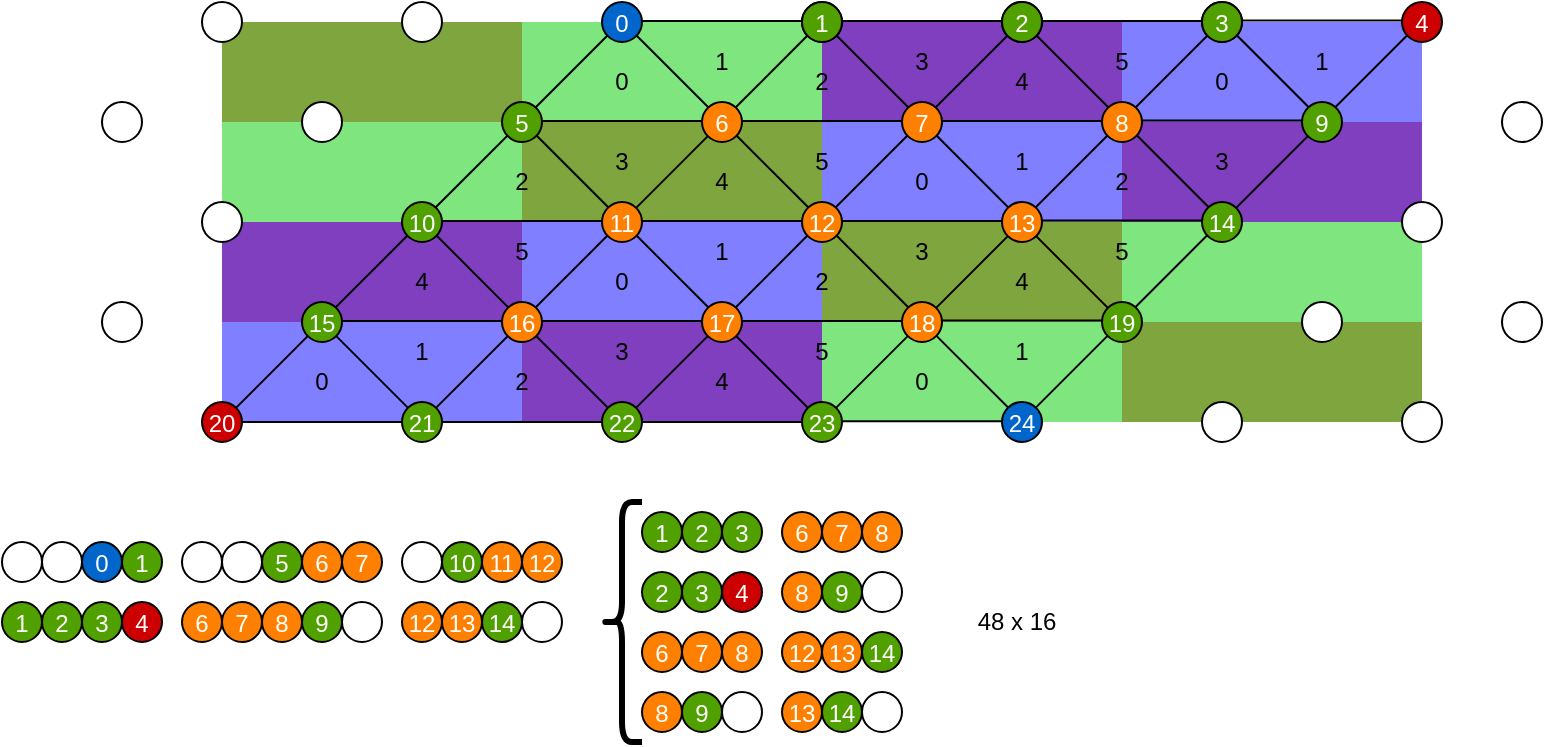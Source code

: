 <mxfile version="13.5.1" type="device"><diagram id="CzkNU1uAGpIKaqPz-2LC" name="Page-1"><mxGraphModel dx="950" dy="470" grid="1" gridSize="10" guides="1" tooltips="1" connect="1" arrows="1" fold="1" page="1" pageScale="1" pageWidth="850" pageHeight="1100" math="0" shadow="0"><root><mxCell id="0"/><mxCell id="1" parent="0"/><mxCell id="_kt10VHlWNoK3LeoXW8r-18" value="" style="rounded=0;whiteSpace=wrap;html=1;dashed=1;strokeColor=none;opacity=50;fillColor=#FF0000;" vertex="1" parent="1"><mxGeometry x="600" y="160" width="150" height="50" as="geometry"/></mxCell><mxCell id="_kt10VHlWNoK3LeoXW8r-23" value="" style="rounded=0;whiteSpace=wrap;html=1;dashed=1;strokeColor=none;opacity=50;fillColor=#FF0000;" vertex="1" parent="1"><mxGeometry x="450" y="110" width="150" height="50" as="geometry"/></mxCell><mxCell id="_kt10VHlWNoK3LeoXW8r-20" value="" style="rounded=0;whiteSpace=wrap;html=1;dashed=1;strokeColor=none;opacity=50;fillColor=#FF0000;" vertex="1" parent="1"><mxGeometry x="150" y="10" width="150" height="50" as="geometry"/></mxCell><mxCell id="_kt10VHlWNoK3LeoXW8r-21" value="" style="rounded=0;whiteSpace=wrap;html=1;dashed=1;strokeColor=none;opacity=50;fillColor=#FF0000;" vertex="1" parent="1"><mxGeometry x="300" y="60" width="150" height="50" as="geometry"/></mxCell><mxCell id="_kt10VHlWNoK3LeoXW8r-25" value="" style="rounded=0;whiteSpace=wrap;html=1;dashed=1;strokeColor=none;opacity=50;fillColor=#FF0000;" vertex="1" parent="1"><mxGeometry x="600" y="60" width="150" height="50" as="geometry"/></mxCell><mxCell id="_kt10VHlWNoK3LeoXW8r-19" value="" style="rounded=0;whiteSpace=wrap;html=1;dashed=1;strokeColor=none;opacity=50;fillColor=#FF0000;" vertex="1" parent="1"><mxGeometry x="450" y="10" width="150" height="50" as="geometry"/></mxCell><mxCell id="_kt10VHlWNoK3LeoXW8r-10" value="" style="rounded=0;whiteSpace=wrap;html=1;dashed=1;strokeColor=none;opacity=50;fillColor=#FF0000;" vertex="1" parent="1"><mxGeometry x="300" y="160" width="150" height="50" as="geometry"/></mxCell><mxCell id="_kt10VHlWNoK3LeoXW8r-27" value="" style="rounded=0;whiteSpace=wrap;html=1;dashed=1;strokeColor=none;opacity=50;fillColor=#FF0000;" vertex="1" parent="1"><mxGeometry x="150" y="110" width="150" height="50" as="geometry"/></mxCell><mxCell id="_kt10VHlWNoK3LeoXW8r-13" value="" style="rounded=0;whiteSpace=wrap;html=1;dashed=1;strokeColor=none;opacity=50;fillColor=#0000FF;" vertex="1" parent="1"><mxGeometry x="150" y="110" width="300" height="100" as="geometry"/></mxCell><mxCell id="_kt10VHlWNoK3LeoXW8r-9" value="" style="rounded=0;whiteSpace=wrap;html=1;dashed=1;strokeColor=none;opacity=50;fillColor=#0000FF;" vertex="1" parent="1"><mxGeometry x="450" y="10" width="300" height="100" as="geometry"/></mxCell><mxCell id="_kt10VHlWNoK3LeoXW8r-15" value="" style="rounded=0;whiteSpace=wrap;html=1;dashed=1;strokeColor=none;fillColor=#00CC00;opacity=50;" vertex="1" parent="1"><mxGeometry x="450" y="110" width="300" height="100" as="geometry"/></mxCell><mxCell id="_kt10VHlWNoK3LeoXW8r-8" value="" style="rounded=0;whiteSpace=wrap;html=1;dashed=1;strokeColor=none;fillColor=#00CC00;opacity=50;" vertex="1" parent="1"><mxGeometry x="150" y="10" width="300" height="100" as="geometry"/></mxCell><mxCell id="ZtSdgKxlub23P8rNZC8r-313" value="" style="endArrow=none;html=1;" parent="1" edge="1"><mxGeometry width="50" height="50" relative="1" as="geometry"><mxPoint x="200" y="159.52" as="sourcePoint"/><mxPoint x="250" y="109.52" as="targetPoint"/></mxGeometry></mxCell><mxCell id="ZtSdgKxlub23P8rNZC8r-314" value="" style="endArrow=none;html=1;" parent="1" edge="1"><mxGeometry width="50" height="50" relative="1" as="geometry"><mxPoint x="300" y="159.52" as="sourcePoint"/><mxPoint x="250" y="109.52" as="targetPoint"/></mxGeometry></mxCell><mxCell id="ZtSdgKxlub23P8rNZC8r-315" value="" style="endArrow=none;html=1;" parent="1" edge="1"><mxGeometry width="50" height="50" relative="1" as="geometry"><mxPoint x="300" y="159.52" as="sourcePoint"/><mxPoint x="350" y="109.52" as="targetPoint"/></mxGeometry></mxCell><mxCell id="ZtSdgKxlub23P8rNZC8r-316" value="" style="endArrow=none;html=1;" parent="1" edge="1"><mxGeometry width="50" height="50" relative="1" as="geometry"><mxPoint x="250" y="109.52" as="sourcePoint"/><mxPoint x="350" y="109.52" as="targetPoint"/></mxGeometry></mxCell><mxCell id="ZtSdgKxlub23P8rNZC8r-317" value="" style="endArrow=none;html=1;" parent="1" edge="1"><mxGeometry width="50" height="50" relative="1" as="geometry"><mxPoint x="200" y="159.52" as="sourcePoint"/><mxPoint x="300" y="159.52" as="targetPoint"/></mxGeometry></mxCell><mxCell id="ZtSdgKxlub23P8rNZC8r-349" value="" style="endArrow=none;html=1;" parent="1" edge="1"><mxGeometry width="50" height="50" relative="1" as="geometry"><mxPoint x="400" y="159.52" as="sourcePoint"/><mxPoint x="350" y="109.52" as="targetPoint"/></mxGeometry></mxCell><mxCell id="ZtSdgKxlub23P8rNZC8r-350" value="" style="endArrow=none;html=1;" parent="1" edge="1"><mxGeometry width="50" height="50" relative="1" as="geometry"><mxPoint x="400" y="159.52" as="sourcePoint"/><mxPoint x="450" y="109.52" as="targetPoint"/></mxGeometry></mxCell><mxCell id="ZtSdgKxlub23P8rNZC8r-351" value="" style="endArrow=none;html=1;" parent="1" edge="1"><mxGeometry width="50" height="50" relative="1" as="geometry"><mxPoint x="350" y="109.52" as="sourcePoint"/><mxPoint x="450" y="109.52" as="targetPoint"/></mxGeometry></mxCell><mxCell id="ZtSdgKxlub23P8rNZC8r-352" value="" style="endArrow=none;html=1;" parent="1" edge="1"><mxGeometry width="50" height="50" relative="1" as="geometry"><mxPoint x="300" y="159.52" as="sourcePoint"/><mxPoint x="400" y="159.52" as="targetPoint"/></mxGeometry></mxCell><mxCell id="ZtSdgKxlub23P8rNZC8r-353" value="" style="endArrow=none;html=1;" parent="1" edge="1"><mxGeometry width="50" height="50" relative="1" as="geometry"><mxPoint x="500" y="159.52" as="sourcePoint"/><mxPoint x="450" y="109.52" as="targetPoint"/></mxGeometry></mxCell><mxCell id="ZtSdgKxlub23P8rNZC8r-354" value="" style="endArrow=none;html=1;" parent="1" edge="1" source="_kt10VHlWNoK3LeoXW8r-23"><mxGeometry width="50" height="50" relative="1" as="geometry"><mxPoint x="500" y="159.52" as="sourcePoint"/><mxPoint x="550" y="109.52" as="targetPoint"/></mxGeometry></mxCell><mxCell id="ZtSdgKxlub23P8rNZC8r-355" value="" style="endArrow=none;html=1;" parent="1" edge="1"><mxGeometry width="50" height="50" relative="1" as="geometry"><mxPoint x="450" y="109.52" as="sourcePoint"/><mxPoint x="550" y="109.52" as="targetPoint"/></mxGeometry></mxCell><mxCell id="ZtSdgKxlub23P8rNZC8r-356" value="" style="endArrow=none;html=1;" parent="1" edge="1"><mxGeometry width="50" height="50" relative="1" as="geometry"><mxPoint x="400" y="159.52" as="sourcePoint"/><mxPoint x="500" y="159.52" as="targetPoint"/></mxGeometry></mxCell><mxCell id="ZtSdgKxlub23P8rNZC8r-357" value="" style="endArrow=none;html=1;" parent="1" edge="1"><mxGeometry width="50" height="50" relative="1" as="geometry"><mxPoint x="250" y="109.52" as="sourcePoint"/><mxPoint x="300" y="59.52" as="targetPoint"/></mxGeometry></mxCell><mxCell id="ZtSdgKxlub23P8rNZC8r-358" value="" style="endArrow=none;html=1;" parent="1" edge="1"><mxGeometry width="50" height="50" relative="1" as="geometry"><mxPoint x="350" y="109.52" as="sourcePoint"/><mxPoint x="300" y="59.52" as="targetPoint"/></mxGeometry></mxCell><mxCell id="ZtSdgKxlub23P8rNZC8r-359" value="" style="endArrow=none;html=1;" parent="1" edge="1" source="_kt10VHlWNoK3LeoXW8r-21"><mxGeometry width="50" height="50" relative="1" as="geometry"><mxPoint x="350" y="109.52" as="sourcePoint"/><mxPoint x="400" y="59.52" as="targetPoint"/></mxGeometry></mxCell><mxCell id="ZtSdgKxlub23P8rNZC8r-360" value="" style="endArrow=none;html=1;" parent="1" edge="1"><mxGeometry width="50" height="50" relative="1" as="geometry"><mxPoint x="300" y="59.52" as="sourcePoint"/><mxPoint x="400" y="59.52" as="targetPoint"/></mxGeometry></mxCell><mxCell id="ZtSdgKxlub23P8rNZC8r-362" value="" style="endArrow=none;html=1;" parent="1" edge="1"><mxGeometry width="50" height="50" relative="1" as="geometry"><mxPoint x="450" y="109.52" as="sourcePoint"/><mxPoint x="400" y="59.52" as="targetPoint"/></mxGeometry></mxCell><mxCell id="ZtSdgKxlub23P8rNZC8r-363" value="" style="endArrow=none;html=1;" parent="1" edge="1"><mxGeometry width="50" height="50" relative="1" as="geometry"><mxPoint x="450" y="109.52" as="sourcePoint"/><mxPoint x="500" y="59.52" as="targetPoint"/></mxGeometry></mxCell><mxCell id="ZtSdgKxlub23P8rNZC8r-364" value="" style="endArrow=none;html=1;" parent="1" edge="1"><mxGeometry width="50" height="50" relative="1" as="geometry"><mxPoint x="400" y="59.52" as="sourcePoint"/><mxPoint x="500" y="59.52" as="targetPoint"/></mxGeometry></mxCell><mxCell id="ZtSdgKxlub23P8rNZC8r-366" value="" style="endArrow=none;html=1;" parent="1" edge="1"><mxGeometry width="50" height="50" relative="1" as="geometry"><mxPoint x="550" y="109.52" as="sourcePoint"/><mxPoint x="500" y="59.52" as="targetPoint"/></mxGeometry></mxCell><mxCell id="ZtSdgKxlub23P8rNZC8r-367" value="" style="endArrow=none;html=1;" parent="1" edge="1"><mxGeometry width="50" height="50" relative="1" as="geometry"><mxPoint x="550" y="109.52" as="sourcePoint"/><mxPoint x="600" y="59.52" as="targetPoint"/></mxGeometry></mxCell><mxCell id="ZtSdgKxlub23P8rNZC8r-368" value="" style="endArrow=none;html=1;" parent="1" edge="1"><mxGeometry width="50" height="50" relative="1" as="geometry"><mxPoint x="500" y="59.52" as="sourcePoint"/><mxPoint x="600" y="59.52" as="targetPoint"/></mxGeometry></mxCell><mxCell id="ZtSdgKxlub23P8rNZC8r-370" value="" style="endArrow=none;html=1;" parent="1" edge="1"><mxGeometry width="50" height="50" relative="1" as="geometry"><mxPoint x="300" y="59.52" as="sourcePoint"/><mxPoint x="350" y="9.52" as="targetPoint"/></mxGeometry></mxCell><mxCell id="ZtSdgKxlub23P8rNZC8r-371" value="" style="endArrow=none;html=1;" parent="1" edge="1"><mxGeometry width="50" height="50" relative="1" as="geometry"><mxPoint x="400" y="59.52" as="sourcePoint"/><mxPoint x="350" y="9.52" as="targetPoint"/></mxGeometry></mxCell><mxCell id="ZtSdgKxlub23P8rNZC8r-372" value="" style="endArrow=none;html=1;" parent="1" edge="1"><mxGeometry width="50" height="50" relative="1" as="geometry"><mxPoint x="400" y="59.52" as="sourcePoint"/><mxPoint x="450" y="9.52" as="targetPoint"/></mxGeometry></mxCell><mxCell id="ZtSdgKxlub23P8rNZC8r-373" value="" style="endArrow=none;html=1;" parent="1" edge="1"><mxGeometry width="50" height="50" relative="1" as="geometry"><mxPoint x="350" y="9.52" as="sourcePoint"/><mxPoint x="450" y="9.52" as="targetPoint"/></mxGeometry></mxCell><mxCell id="ZtSdgKxlub23P8rNZC8r-374" value="" style="endArrow=none;html=1;" parent="1" edge="1"><mxGeometry width="50" height="50" relative="1" as="geometry"><mxPoint x="500" y="59.52" as="sourcePoint"/><mxPoint x="450" y="9.52" as="targetPoint"/></mxGeometry></mxCell><mxCell id="ZtSdgKxlub23P8rNZC8r-375" value="" style="endArrow=none;html=1;" parent="1" edge="1"><mxGeometry width="50" height="50" relative="1" as="geometry"><mxPoint x="500" y="59.52" as="sourcePoint"/><mxPoint x="550" y="9.52" as="targetPoint"/></mxGeometry></mxCell><mxCell id="ZtSdgKxlub23P8rNZC8r-376" value="" style="endArrow=none;html=1;" parent="1" edge="1"><mxGeometry width="50" height="50" relative="1" as="geometry"><mxPoint x="450" y="9.52" as="sourcePoint"/><mxPoint x="550" y="9.52" as="targetPoint"/></mxGeometry></mxCell><mxCell id="ZtSdgKxlub23P8rNZC8r-377" value="" style="endArrow=none;html=1;" parent="1" edge="1"><mxGeometry width="50" height="50" relative="1" as="geometry"><mxPoint x="600" y="59.52" as="sourcePoint"/><mxPoint x="550" y="9.52" as="targetPoint"/></mxGeometry></mxCell><mxCell id="ZtSdgKxlub23P8rNZC8r-378" value="" style="endArrow=none;html=1;" parent="1" edge="1"><mxGeometry width="50" height="50" relative="1" as="geometry"><mxPoint x="600" y="59.52" as="sourcePoint"/><mxPoint x="650" y="9.52" as="targetPoint"/></mxGeometry></mxCell><mxCell id="ZtSdgKxlub23P8rNZC8r-379" value="" style="endArrow=none;html=1;" parent="1" edge="1"><mxGeometry width="50" height="50" relative="1" as="geometry"><mxPoint x="550" y="9.52" as="sourcePoint"/><mxPoint x="650" y="9.52" as="targetPoint"/></mxGeometry></mxCell><mxCell id="ZtSdgKxlub23P8rNZC8r-381" value="1" style="text;html=1;strokeColor=none;fillColor=none;align=center;verticalAlign=middle;whiteSpace=wrap;rounded=0;" parent="1" vertex="1"><mxGeometry x="390" y="20" width="20" height="20" as="geometry"/></mxCell><mxCell id="ZtSdgKxlub23P8rNZC8r-384" value="4" style="text;html=1;strokeColor=none;fillColor=none;align=center;verticalAlign=middle;whiteSpace=wrap;rounded=0;" parent="1" vertex="1"><mxGeometry x="390" y="80.0" width="20" height="20" as="geometry"/></mxCell><mxCell id="ZtSdgKxlub23P8rNZC8r-387" value="3" style="text;html=1;strokeColor=none;fillColor=none;align=center;verticalAlign=middle;whiteSpace=wrap;rounded=0;" parent="1" vertex="1"><mxGeometry x="490" y="20" width="20" height="20" as="geometry"/></mxCell><mxCell id="ZtSdgKxlub23P8rNZC8r-390" value="0" style="text;html=1;strokeColor=none;fillColor=none;align=center;verticalAlign=middle;whiteSpace=wrap;rounded=0;" parent="1" vertex="1"><mxGeometry x="490" y="80.0" width="20" height="20" as="geometry"/></mxCell><mxCell id="ZtSdgKxlub23P8rNZC8r-392" value="0" style="text;html=1;strokeColor=none;fillColor=none;align=center;verticalAlign=middle;whiteSpace=wrap;rounded=0;" parent="1" vertex="1"><mxGeometry x="340" y="30.0" width="20" height="20" as="geometry"/></mxCell><mxCell id="ZtSdgKxlub23P8rNZC8r-395" value="2" style="text;html=1;strokeColor=none;fillColor=none;align=center;verticalAlign=middle;whiteSpace=wrap;rounded=0;" parent="1" vertex="1"><mxGeometry x="440" y="30" width="20" height="20" as="geometry"/></mxCell><mxCell id="ZtSdgKxlub23P8rNZC8r-398" value="4" style="text;html=1;strokeColor=none;fillColor=none;align=center;verticalAlign=middle;whiteSpace=wrap;rounded=0;" parent="1" vertex="1"><mxGeometry x="540" y="30" width="20" height="20" as="geometry"/></mxCell><mxCell id="ZtSdgKxlub23P8rNZC8r-404" value="5" style="text;html=1;strokeColor=none;fillColor=none;align=center;verticalAlign=middle;whiteSpace=wrap;rounded=0;" parent="1" vertex="1"><mxGeometry x="590" y="20.0" width="20" height="20" as="geometry"/></mxCell><mxCell id="ZtSdgKxlub23P8rNZC8r-407" value="1" style="text;html=1;strokeColor=none;fillColor=none;align=center;verticalAlign=middle;whiteSpace=wrap;rounded=0;" parent="1" vertex="1"><mxGeometry x="540" y="70.0" width="20" height="20" as="geometry"/></mxCell><mxCell id="ZtSdgKxlub23P8rNZC8r-410" value="3" style="text;html=1;strokeColor=none;fillColor=none;align=center;verticalAlign=middle;whiteSpace=wrap;rounded=0;" parent="1" vertex="1"><mxGeometry x="490" y="114.67" width="20" height="20" as="geometry"/></mxCell><mxCell id="ZtSdgKxlub23P8rNZC8r-412" value="5" style="text;html=1;strokeColor=none;fillColor=none;align=center;verticalAlign=middle;whiteSpace=wrap;rounded=0;" parent="1" vertex="1"><mxGeometry x="440" y="70.0" width="20" height="20" as="geometry"/></mxCell><mxCell id="ZtSdgKxlub23P8rNZC8r-415" value="2" style="text;html=1;strokeColor=none;fillColor=none;align=center;verticalAlign=middle;whiteSpace=wrap;rounded=0;" parent="1" vertex="1"><mxGeometry x="440" y="130.0" width="20" height="20" as="geometry"/></mxCell><mxCell id="ZtSdgKxlub23P8rNZC8r-418" value="3" style="text;html=1;strokeColor=none;fillColor=none;align=center;verticalAlign=middle;whiteSpace=wrap;rounded=0;" parent="1" vertex="1"><mxGeometry x="340" y="70.0" width="20" height="20" as="geometry"/></mxCell><mxCell id="ZtSdgKxlub23P8rNZC8r-421" value="0" style="text;html=1;strokeColor=none;fillColor=none;align=center;verticalAlign=middle;whiteSpace=wrap;rounded=0;" parent="1" vertex="1"><mxGeometry x="340" y="130.0" width="20" height="20" as="geometry"/></mxCell><mxCell id="ZtSdgKxlub23P8rNZC8r-425" value="2" style="text;html=1;strokeColor=none;fillColor=none;align=center;verticalAlign=middle;whiteSpace=wrap;rounded=0;" parent="1" vertex="1"><mxGeometry x="290" y="80.0" width="20" height="20" as="geometry"/></mxCell><mxCell id="ZtSdgKxlub23P8rNZC8r-428" value="4" style="text;html=1;strokeColor=none;fillColor=none;align=center;verticalAlign=middle;whiteSpace=wrap;rounded=0;" parent="1" vertex="1"><mxGeometry x="240" y="130.0" width="20" height="20" as="geometry"/></mxCell><mxCell id="ZtSdgKxlub23P8rNZC8r-431" value="5" style="text;html=1;strokeColor=none;fillColor=none;align=center;verticalAlign=middle;whiteSpace=wrap;rounded=0;" parent="1" vertex="1"><mxGeometry x="290" y="114.67" width="20" height="20" as="geometry"/></mxCell><mxCell id="ZtSdgKxlub23P8rNZC8r-434" value="1" style="text;html=1;strokeColor=none;fillColor=none;align=center;verticalAlign=middle;whiteSpace=wrap;rounded=0;" parent="1" vertex="1"><mxGeometry x="390" y="114.67" width="20" height="20" as="geometry"/></mxCell><mxCell id="EsPdhnEnUCl13PWfDLMl-1" value="" style="endArrow=none;html=1;" parent="1" edge="1"><mxGeometry width="50" height="50" relative="1" as="geometry"><mxPoint x="150" y="209.94" as="sourcePoint"/><mxPoint x="200" y="159.94" as="targetPoint"/></mxGeometry></mxCell><mxCell id="EsPdhnEnUCl13PWfDLMl-2" value="" style="endArrow=none;html=1;" parent="1" edge="1"><mxGeometry width="50" height="50" relative="1" as="geometry"><mxPoint x="250" y="209.94" as="sourcePoint"/><mxPoint x="200" y="159.94" as="targetPoint"/></mxGeometry></mxCell><mxCell id="EsPdhnEnUCl13PWfDLMl-3" value="" style="endArrow=none;html=1;" parent="1" edge="1"><mxGeometry width="50" height="50" relative="1" as="geometry"><mxPoint x="250" y="209.94" as="sourcePoint"/><mxPoint x="300" y="159.94" as="targetPoint"/></mxGeometry></mxCell><mxCell id="EsPdhnEnUCl13PWfDLMl-5" value="" style="endArrow=none;html=1;" parent="1" edge="1"><mxGeometry width="50" height="50" relative="1" as="geometry"><mxPoint x="150" y="209.94" as="sourcePoint"/><mxPoint x="250" y="209.94" as="targetPoint"/></mxGeometry></mxCell><mxCell id="EsPdhnEnUCl13PWfDLMl-6" value="" style="endArrow=none;html=1;" parent="1" edge="1"><mxGeometry width="50" height="50" relative="1" as="geometry"><mxPoint x="350" y="209.94" as="sourcePoint"/><mxPoint x="300" y="159.94" as="targetPoint"/></mxGeometry></mxCell><mxCell id="EsPdhnEnUCl13PWfDLMl-7" value="" style="endArrow=none;html=1;" parent="1" edge="1"><mxGeometry width="50" height="50" relative="1" as="geometry"><mxPoint x="350" y="209.94" as="sourcePoint"/><mxPoint x="400" y="159.94" as="targetPoint"/></mxGeometry></mxCell><mxCell id="EsPdhnEnUCl13PWfDLMl-9" value="" style="endArrow=none;html=1;" parent="1" edge="1"><mxGeometry width="50" height="50" relative="1" as="geometry"><mxPoint x="250" y="209.94" as="sourcePoint"/><mxPoint x="350" y="209.94" as="targetPoint"/></mxGeometry></mxCell><mxCell id="EsPdhnEnUCl13PWfDLMl-10" value="" style="endArrow=none;html=1;" parent="1" edge="1"><mxGeometry width="50" height="50" relative="1" as="geometry"><mxPoint x="450.0" y="209.94" as="sourcePoint"/><mxPoint x="400" y="159.94" as="targetPoint"/></mxGeometry></mxCell><mxCell id="EsPdhnEnUCl13PWfDLMl-11" value="" style="endArrow=none;html=1;" parent="1" edge="1"><mxGeometry width="50" height="50" relative="1" as="geometry"><mxPoint x="450.0" y="209.94" as="sourcePoint"/><mxPoint x="500" y="159.94" as="targetPoint"/></mxGeometry></mxCell><mxCell id="EsPdhnEnUCl13PWfDLMl-13" value="" style="endArrow=none;html=1;" parent="1" edge="1"><mxGeometry width="50" height="50" relative="1" as="geometry"><mxPoint x="350" y="209.94" as="sourcePoint"/><mxPoint x="450.0" y="209.94" as="targetPoint"/></mxGeometry></mxCell><mxCell id="EsPdhnEnUCl13PWfDLMl-16" value="5" style="text;html=1;strokeColor=none;fillColor=none;align=center;verticalAlign=middle;whiteSpace=wrap;rounded=0;" parent="1" vertex="1"><mxGeometry x="440" y="165.36" width="20" height="20" as="geometry"/></mxCell><mxCell id="EsPdhnEnUCl13PWfDLMl-18" value="4" style="text;html=1;strokeColor=none;fillColor=none;align=center;verticalAlign=middle;whiteSpace=wrap;rounded=0;" parent="1" vertex="1"><mxGeometry x="390" y="180" width="20" height="20" as="geometry"/></mxCell><mxCell id="EsPdhnEnUCl13PWfDLMl-21" value="2" style="text;html=1;strokeColor=none;fillColor=none;align=center;verticalAlign=middle;whiteSpace=wrap;rounded=0;" parent="1" vertex="1"><mxGeometry x="290" y="180" width="20" height="20" as="geometry"/></mxCell><mxCell id="EsPdhnEnUCl13PWfDLMl-24" value="0" style="text;html=1;strokeColor=none;fillColor=none;align=center;verticalAlign=middle;whiteSpace=wrap;rounded=0;" parent="1" vertex="1"><mxGeometry x="190" y="180" width="20" height="20" as="geometry"/></mxCell><mxCell id="EsPdhnEnUCl13PWfDLMl-27" value="1" style="text;html=1;strokeColor=none;fillColor=none;align=center;verticalAlign=middle;whiteSpace=wrap;rounded=0;" parent="1" vertex="1"><mxGeometry x="240" y="165.36" width="20" height="20" as="geometry"/></mxCell><mxCell id="EsPdhnEnUCl13PWfDLMl-30" value="3" style="text;html=1;strokeColor=none;fillColor=none;align=center;verticalAlign=middle;whiteSpace=wrap;rounded=0;" parent="1" vertex="1"><mxGeometry x="340" y="165.36" width="20" height="20" as="geometry"/></mxCell><mxCell id="EsPdhnEnUCl13PWfDLMl-35" value="" style="endArrow=none;html=1;" parent="1" edge="1"><mxGeometry width="50" height="50" relative="1" as="geometry"><mxPoint x="549.631" y="110.0" as="sourcePoint"/><mxPoint x="550" y="109.25" as="targetPoint"/></mxGeometry></mxCell><mxCell id="EsPdhnEnUCl13PWfDLMl-36" value="" style="endArrow=none;html=1;" parent="1" edge="1"><mxGeometry width="50" height="50" relative="1" as="geometry"><mxPoint x="600" y="159.25" as="sourcePoint"/><mxPoint x="650" y="109.25" as="targetPoint"/></mxGeometry></mxCell><mxCell id="EsPdhnEnUCl13PWfDLMl-37" value="" style="endArrow=none;html=1;" parent="1" edge="1"><mxGeometry width="50" height="50" relative="1" as="geometry"><mxPoint x="550" y="109.25" as="sourcePoint"/><mxPoint x="650" y="109.25" as="targetPoint"/></mxGeometry></mxCell><mxCell id="EsPdhnEnUCl13PWfDLMl-38" value="" style="endArrow=none;html=1;" parent="1" edge="1"><mxGeometry width="50" height="50" relative="1" as="geometry"><mxPoint x="500" y="159.25" as="sourcePoint"/><mxPoint x="600" y="159.25" as="targetPoint"/></mxGeometry></mxCell><mxCell id="EsPdhnEnUCl13PWfDLMl-48" value="" style="endArrow=none;html=1;" parent="1" edge="1"><mxGeometry width="50" height="50" relative="1" as="geometry"><mxPoint x="650" y="109.25" as="sourcePoint"/><mxPoint x="600" y="59.25" as="targetPoint"/></mxGeometry></mxCell><mxCell id="EsPdhnEnUCl13PWfDLMl-49" value="" style="endArrow=none;html=1;" parent="1" edge="1" source="_kt10VHlWNoK3LeoXW8r-25"><mxGeometry width="50" height="50" relative="1" as="geometry"><mxPoint x="650" y="109.25" as="sourcePoint"/><mxPoint x="700" y="59.25" as="targetPoint"/></mxGeometry></mxCell><mxCell id="EsPdhnEnUCl13PWfDLMl-50" value="" style="endArrow=none;html=1;" parent="1" edge="1"><mxGeometry width="50" height="50" relative="1" as="geometry"><mxPoint x="600" y="59.25" as="sourcePoint"/><mxPoint x="700" y="59.25" as="targetPoint"/></mxGeometry></mxCell><mxCell id="EsPdhnEnUCl13PWfDLMl-58" value="" style="endArrow=none;html=1;" parent="1" edge="1"><mxGeometry width="50" height="50" relative="1" as="geometry"><mxPoint x="700" y="59.25" as="sourcePoint"/><mxPoint x="650" y="9.25" as="targetPoint"/></mxGeometry></mxCell><mxCell id="EsPdhnEnUCl13PWfDLMl-59" value="" style="endArrow=none;html=1;" parent="1" edge="1"><mxGeometry width="50" height="50" relative="1" as="geometry"><mxPoint x="700" y="59.25" as="sourcePoint"/><mxPoint x="750" y="9.25" as="targetPoint"/></mxGeometry></mxCell><mxCell id="EsPdhnEnUCl13PWfDLMl-60" value="" style="endArrow=none;html=1;" parent="1" edge="1"><mxGeometry width="50" height="50" relative="1" as="geometry"><mxPoint x="650" y="9.25" as="sourcePoint"/><mxPoint x="750" y="9.25" as="targetPoint"/></mxGeometry></mxCell><mxCell id="EsPdhnEnUCl13PWfDLMl-68" value="1" style="text;html=1;strokeColor=none;fillColor=none;align=center;verticalAlign=middle;whiteSpace=wrap;rounded=0;" parent="1" vertex="1"><mxGeometry x="690" y="20" width="20" height="20" as="geometry"/></mxCell><mxCell id="EsPdhnEnUCl13PWfDLMl-79" value="0" style="text;html=1;strokeColor=none;fillColor=none;align=center;verticalAlign=middle;whiteSpace=wrap;rounded=0;" parent="1" vertex="1"><mxGeometry x="640" y="30" width="20" height="20" as="geometry"/></mxCell><mxCell id="EsPdhnEnUCl13PWfDLMl-103" value="3" style="text;html=1;strokeColor=none;fillColor=none;align=center;verticalAlign=middle;whiteSpace=wrap;rounded=0;" parent="1" vertex="1"><mxGeometry x="640" y="70.0" width="20" height="20" as="geometry"/></mxCell><mxCell id="EsPdhnEnUCl13PWfDLMl-110" value="2" style="text;html=1;strokeColor=none;fillColor=none;align=center;verticalAlign=middle;whiteSpace=wrap;rounded=0;" parent="1" vertex="1"><mxGeometry x="590" y="80.0" width="20" height="20" as="geometry"/></mxCell><mxCell id="EsPdhnEnUCl13PWfDLMl-113" value="4" style="text;html=1;strokeColor=none;fillColor=none;align=center;verticalAlign=middle;whiteSpace=wrap;rounded=0;" parent="1" vertex="1"><mxGeometry x="540" y="130" width="20" height="20" as="geometry"/></mxCell><mxCell id="EsPdhnEnUCl13PWfDLMl-116" value="5" style="text;html=1;strokeColor=none;fillColor=none;align=center;verticalAlign=middle;whiteSpace=wrap;rounded=0;" parent="1" vertex="1"><mxGeometry x="590" y="114.67" width="20" height="20" as="geometry"/></mxCell><mxCell id="EsPdhnEnUCl13PWfDLMl-122" value="" style="endArrow=none;html=1;" parent="1" edge="1"><mxGeometry width="50" height="50" relative="1" as="geometry"><mxPoint x="550" y="209.67" as="sourcePoint"/><mxPoint x="500" y="159.67" as="targetPoint"/></mxGeometry></mxCell><mxCell id="EsPdhnEnUCl13PWfDLMl-123" value="" style="endArrow=none;html=1;" parent="1" edge="1"><mxGeometry width="50" height="50" relative="1" as="geometry"><mxPoint x="550" y="209.67" as="sourcePoint"/><mxPoint x="600" y="159.67" as="targetPoint"/></mxGeometry></mxCell><mxCell id="EsPdhnEnUCl13PWfDLMl-124" value="" style="endArrow=none;html=1;" parent="1" edge="1"><mxGeometry width="50" height="50" relative="1" as="geometry"><mxPoint x="450" y="209.67" as="sourcePoint"/><mxPoint x="550" y="209.67" as="targetPoint"/></mxGeometry></mxCell><mxCell id="EsPdhnEnUCl13PWfDLMl-141" value="0" style="text;html=1;strokeColor=none;fillColor=none;align=center;verticalAlign=middle;whiteSpace=wrap;rounded=0;" parent="1" vertex="1"><mxGeometry x="490" y="180.0" width="20" height="20" as="geometry"/></mxCell><mxCell id="EsPdhnEnUCl13PWfDLMl-144" value="1" style="text;html=1;strokeColor=none;fillColor=none;align=center;verticalAlign=middle;whiteSpace=wrap;rounded=0;" parent="1" vertex="1"><mxGeometry x="540" y="165.36" width="20" height="20" as="geometry"/></mxCell><mxCell id="e8R1tpwJaRTpEtoV75pp-1" value="0" style="ellipse;aspect=fixed;align=center;verticalAlign=middle;fontColor=#FFFFFF;fillColor=#0066CC;" parent="1" vertex="1"><mxGeometry x="340" width="20" height="20" as="geometry"/></mxCell><mxCell id="e8R1tpwJaRTpEtoV75pp-2" value="1" style="ellipse;aspect=fixed;align=center;verticalAlign=middle;fontColor=#FFFFFF;fillColor=#50A100;" parent="1" vertex="1"><mxGeometry x="440" width="20" height="20" as="geometry"/></mxCell><mxCell id="e8R1tpwJaRTpEtoV75pp-3" value="2" style="ellipse;aspect=fixed;align=center;verticalAlign=middle;fontColor=#FFFFFF;fillColor=#50A100;" parent="1" vertex="1"><mxGeometry x="540" width="20" height="20" as="geometry"/></mxCell><mxCell id="e8R1tpwJaRTpEtoV75pp-4" value="3" style="ellipse;aspect=fixed;align=center;verticalAlign=middle;fontColor=#FFFFFF;fillColor=#50A100;" parent="1" vertex="1"><mxGeometry x="640" width="20" height="20" as="geometry"/></mxCell><mxCell id="e8R1tpwJaRTpEtoV75pp-5" value="4" style="ellipse;aspect=fixed;align=center;verticalAlign=middle;fillColor=#CC0000;fontColor=#FFFFFF;" parent="1" vertex="1"><mxGeometry x="740" width="20" height="20" as="geometry"/></mxCell><mxCell id="e8R1tpwJaRTpEtoV75pp-6" value="5" style="ellipse;aspect=fixed;align=center;verticalAlign=middle;fontColor=#FFFFFF;fillColor=#50A100;" parent="1" vertex="1"><mxGeometry x="290" y="50" width="20" height="20" as="geometry"/></mxCell><mxCell id="e8R1tpwJaRTpEtoV75pp-7" value="6" style="ellipse;aspect=fixed;align=center;verticalAlign=middle;fillColor=#FF8000;fontColor=#FFFFFF;" parent="1" vertex="1"><mxGeometry x="390" y="50" width="20" height="20" as="geometry"/></mxCell><mxCell id="e8R1tpwJaRTpEtoV75pp-8" value="7" style="ellipse;aspect=fixed;align=center;verticalAlign=middle;fillColor=#FF8000;fontColor=#FFFFFF;" parent="1" vertex="1"><mxGeometry x="490" y="50" width="20" height="20" as="geometry"/></mxCell><mxCell id="e8R1tpwJaRTpEtoV75pp-9" value="8" style="ellipse;aspect=fixed;align=center;verticalAlign=middle;fillColor=#FF8000;fontColor=#FFFFFF;" parent="1" vertex="1"><mxGeometry x="590" y="50" width="20" height="20" as="geometry"/></mxCell><mxCell id="e8R1tpwJaRTpEtoV75pp-10" value="9" style="ellipse;aspect=fixed;align=center;verticalAlign=middle;fontColor=#FFFFFF;fillColor=#50A100;" parent="1" vertex="1"><mxGeometry x="690" y="50" width="20" height="20" as="geometry"/></mxCell><mxCell id="e8R1tpwJaRTpEtoV75pp-11" value="10" style="ellipse;aspect=fixed;align=center;verticalAlign=middle;fontColor=#FFFFFF;fillColor=#50A100;" parent="1" vertex="1"><mxGeometry x="240" y="100" width="20" height="20" as="geometry"/></mxCell><mxCell id="e8R1tpwJaRTpEtoV75pp-13" value="12" style="ellipse;aspect=fixed;align=center;verticalAlign=middle;fillColor=#FF8000;fontColor=#FFFFFF;" parent="1" vertex="1"><mxGeometry x="440" y="100" width="20" height="20" as="geometry"/></mxCell><mxCell id="e8R1tpwJaRTpEtoV75pp-14" value="13" style="ellipse;aspect=fixed;align=center;verticalAlign=middle;fillColor=#FF8000;fontColor=#FFFFFF;" parent="1" vertex="1"><mxGeometry x="540" y="100" width="20" height="20" as="geometry"/></mxCell><mxCell id="e8R1tpwJaRTpEtoV75pp-15" value="14" style="ellipse;aspect=fixed;align=center;verticalAlign=middle;fontColor=#FFFFFF;fillColor=#50A100;" parent="1" vertex="1"><mxGeometry x="640" y="100" width="20" height="20" as="geometry"/></mxCell><mxCell id="e8R1tpwJaRTpEtoV75pp-16" value="15" style="ellipse;aspect=fixed;align=center;verticalAlign=middle;fontColor=#FFFFFF;fillColor=#50A100;" parent="1" vertex="1"><mxGeometry x="190" y="150" width="20" height="20" as="geometry"/></mxCell><mxCell id="e8R1tpwJaRTpEtoV75pp-17" value="16" style="ellipse;aspect=fixed;align=center;verticalAlign=middle;fillColor=#FF8000;fontColor=#FFFFFF;" parent="1" vertex="1"><mxGeometry x="290" y="150" width="20" height="20" as="geometry"/></mxCell><mxCell id="e8R1tpwJaRTpEtoV75pp-18" value="17" style="ellipse;aspect=fixed;align=center;verticalAlign=middle;fillColor=#FF8000;fontColor=#FFFFFF;" parent="1" vertex="1"><mxGeometry x="390" y="150" width="20" height="20" as="geometry"/></mxCell><mxCell id="e8R1tpwJaRTpEtoV75pp-19" value="18" style="ellipse;aspect=fixed;align=center;verticalAlign=middle;fillColor=#FF8000;fontColor=#FFFFFF;" parent="1" vertex="1"><mxGeometry x="490" y="150" width="20" height="20" as="geometry"/></mxCell><mxCell id="e8R1tpwJaRTpEtoV75pp-20" value="19" style="ellipse;aspect=fixed;align=center;verticalAlign=middle;fontColor=#FFFFFF;fillColor=#50A100;" parent="1" vertex="1"><mxGeometry x="590" y="150" width="20" height="20" as="geometry"/></mxCell><mxCell id="e8R1tpwJaRTpEtoV75pp-21" value="20" style="ellipse;aspect=fixed;align=center;verticalAlign=middle;fillColor=#CC0000;fontColor=#FFFFFF;" parent="1" vertex="1"><mxGeometry x="140" y="200" width="20" height="20" as="geometry"/></mxCell><mxCell id="e8R1tpwJaRTpEtoV75pp-22" value="21" style="ellipse;aspect=fixed;align=center;verticalAlign=middle;fontColor=#FFFFFF;fillColor=#50A100;" parent="1" vertex="1"><mxGeometry x="240" y="200" width="20" height="20" as="geometry"/></mxCell><mxCell id="e8R1tpwJaRTpEtoV75pp-23" value="22" style="ellipse;aspect=fixed;align=center;verticalAlign=middle;fontColor=#FFFFFF;fillColor=#50A100;" parent="1" vertex="1"><mxGeometry x="340" y="200" width="20" height="20" as="geometry"/></mxCell><mxCell id="e8R1tpwJaRTpEtoV75pp-24" value="23" style="ellipse;aspect=fixed;align=center;verticalAlign=middle;fontColor=#FFFFFF;fillColor=#50A100;" parent="1" vertex="1"><mxGeometry x="440" y="200" width="20" height="20" as="geometry"/></mxCell><mxCell id="e8R1tpwJaRTpEtoV75pp-25" value="24" style="ellipse;aspect=fixed;align=center;verticalAlign=middle;fontColor=#FFFFFF;fillColor=#0066CC;" parent="1" vertex="1"><mxGeometry x="540" y="200" width="20" height="20" as="geometry"/></mxCell><mxCell id="_kt10VHlWNoK3LeoXW8r-2" value="" style="endArrow=none;html=1;entryX=1;entryY=1;entryDx=0;entryDy=0;" edge="1" parent="1" source="e8R1tpwJaRTpEtoV75pp-20" target="e8R1tpwJaRTpEtoV75pp-14"><mxGeometry width="50" height="50" relative="1" as="geometry"><mxPoint x="440" y="160" as="sourcePoint"/><mxPoint x="490" y="110" as="targetPoint"/></mxGeometry></mxCell><mxCell id="_kt10VHlWNoK3LeoXW8r-22" value="" style="endArrow=none;html=1;" edge="1" parent="1" target="_kt10VHlWNoK3LeoXW8r-21"><mxGeometry width="50" height="50" relative="1" as="geometry"><mxPoint x="350" y="109.52" as="sourcePoint"/><mxPoint x="400" y="59.52" as="targetPoint"/></mxGeometry></mxCell><mxCell id="_kt10VHlWNoK3LeoXW8r-24" value="" style="endArrow=none;html=1;" edge="1" parent="1" target="_kt10VHlWNoK3LeoXW8r-23"><mxGeometry width="50" height="50" relative="1" as="geometry"><mxPoint x="500" y="159.52" as="sourcePoint"/><mxPoint x="550" y="109.52" as="targetPoint"/></mxGeometry></mxCell><mxCell id="_kt10VHlWNoK3LeoXW8r-26" value="" style="endArrow=none;html=1;" edge="1" parent="1" target="_kt10VHlWNoK3LeoXW8r-25"><mxGeometry width="50" height="50" relative="1" as="geometry"><mxPoint x="650" y="109.25" as="sourcePoint"/><mxPoint x="700.0" y="59.25" as="targetPoint"/></mxGeometry></mxCell><mxCell id="_kt10VHlWNoK3LeoXW8r-28" value="" style="endArrow=none;html=1;" edge="1" parent="1" source="e8R1tpwJaRTpEtoV75pp-19" target="e8R1tpwJaRTpEtoV75pp-14"><mxGeometry width="50" height="50" relative="1" as="geometry"><mxPoint x="460" y="160" as="sourcePoint"/><mxPoint x="510" y="110" as="targetPoint"/></mxGeometry></mxCell><mxCell id="_kt10VHlWNoK3LeoXW8r-29" value="" style="endArrow=none;html=1;" edge="1" parent="1" source="e8R1tpwJaRTpEtoV75pp-12" target="e8R1tpwJaRTpEtoV75pp-7"><mxGeometry width="50" height="50" relative="1" as="geometry"><mxPoint x="460" y="160" as="sourcePoint"/><mxPoint x="510" y="110" as="targetPoint"/></mxGeometry></mxCell><mxCell id="_kt10VHlWNoK3LeoXW8r-30" value="" style="endArrow=none;html=1;" edge="1" parent="1" source="e8R1tpwJaRTpEtoV75pp-15" target="e8R1tpwJaRTpEtoV75pp-10"><mxGeometry width="50" height="50" relative="1" as="geometry"><mxPoint x="460" y="160" as="sourcePoint"/><mxPoint x="510" y="110" as="targetPoint"/></mxGeometry></mxCell><mxCell id="e8R1tpwJaRTpEtoV75pp-12" value="11" style="ellipse;aspect=fixed;align=center;verticalAlign=middle;fillColor=#FF8000;fontColor=#FFFFFF;" parent="1" vertex="1"><mxGeometry x="340" y="100" width="20" height="20" as="geometry"/></mxCell><mxCell id="_kt10VHlWNoK3LeoXW8r-31" value="0" style="ellipse;aspect=fixed;align=center;verticalAlign=middle;fontColor=#FFFFFF;fillColor=#0066CC;" vertex="1" parent="1"><mxGeometry x="80" y="270" width="20" height="20" as="geometry"/></mxCell><mxCell id="_kt10VHlWNoK3LeoXW8r-32" value="1" style="ellipse;aspect=fixed;align=center;verticalAlign=middle;fontColor=#FFFFFF;fillColor=#50A100;" vertex="1" parent="1"><mxGeometry x="100" y="270" width="20" height="20" as="geometry"/></mxCell><mxCell id="_kt10VHlWNoK3LeoXW8r-33" value="5" style="ellipse;aspect=fixed;align=center;verticalAlign=middle;fontColor=#FFFFFF;fillColor=#50A100;" vertex="1" parent="1"><mxGeometry x="170" y="270" width="20" height="20" as="geometry"/></mxCell><mxCell id="_kt10VHlWNoK3LeoXW8r-34" value="6" style="ellipse;aspect=fixed;align=center;verticalAlign=middle;fillColor=#FF8000;fontColor=#FFFFFF;" vertex="1" parent="1"><mxGeometry x="190" y="270" width="20" height="20" as="geometry"/></mxCell><mxCell id="_kt10VHlWNoK3LeoXW8r-35" value="7" style="ellipse;aspect=fixed;align=center;verticalAlign=middle;fillColor=#FF8000;fontColor=#FFFFFF;" vertex="1" parent="1"><mxGeometry x="210" y="270" width="20" height="20" as="geometry"/></mxCell><mxCell id="_kt10VHlWNoK3LeoXW8r-36" value="10" style="ellipse;aspect=fixed;align=center;verticalAlign=middle;fontColor=#FFFFFF;fillColor=#50A100;" vertex="1" parent="1"><mxGeometry x="260" y="270" width="20" height="20" as="geometry"/></mxCell><mxCell id="_kt10VHlWNoK3LeoXW8r-37" value="11" style="ellipse;aspect=fixed;align=center;verticalAlign=middle;fillColor=#FF8000;fontColor=#FFFFFF;" vertex="1" parent="1"><mxGeometry x="280" y="270" width="20" height="20" as="geometry"/></mxCell><mxCell id="_kt10VHlWNoK3LeoXW8r-38" value="12" style="ellipse;aspect=fixed;align=center;verticalAlign=middle;fillColor=#FF8000;fontColor=#FFFFFF;" vertex="1" parent="1"><mxGeometry x="300" y="270" width="20" height="20" as="geometry"/></mxCell><mxCell id="_kt10VHlWNoK3LeoXW8r-39" value="1" style="ellipse;aspect=fixed;align=center;verticalAlign=middle;fontColor=#FFFFFF;fillColor=#50A100;" vertex="1" parent="1"><mxGeometry x="40" y="300" width="20" height="20" as="geometry"/></mxCell><mxCell id="_kt10VHlWNoK3LeoXW8r-40" value="2" style="ellipse;aspect=fixed;align=center;verticalAlign=middle;fontColor=#FFFFFF;fillColor=#50A100;" vertex="1" parent="1"><mxGeometry x="60" y="300" width="20" height="20" as="geometry"/></mxCell><mxCell id="_kt10VHlWNoK3LeoXW8r-41" value="3" style="ellipse;aspect=fixed;align=center;verticalAlign=middle;fontColor=#FFFFFF;fillColor=#50A100;" vertex="1" parent="1"><mxGeometry x="80" y="300" width="20" height="20" as="geometry"/></mxCell><mxCell id="_kt10VHlWNoK3LeoXW8r-42" value="4" style="ellipse;aspect=fixed;align=center;verticalAlign=middle;fillColor=#CC0000;fontColor=#FFFFFF;" vertex="1" parent="1"><mxGeometry x="100" y="300" width="20" height="20" as="geometry"/></mxCell><mxCell id="_kt10VHlWNoK3LeoXW8r-43" value="6" style="ellipse;aspect=fixed;align=center;verticalAlign=middle;fillColor=#FF8000;fontColor=#FFFFFF;" vertex="1" parent="1"><mxGeometry x="130" y="300" width="20" height="20" as="geometry"/></mxCell><mxCell id="_kt10VHlWNoK3LeoXW8r-44" value="7" style="ellipse;aspect=fixed;align=center;verticalAlign=middle;fillColor=#FF8000;fontColor=#FFFFFF;" vertex="1" parent="1"><mxGeometry x="150" y="300" width="20" height="20" as="geometry"/></mxCell><mxCell id="_kt10VHlWNoK3LeoXW8r-45" value="8" style="ellipse;aspect=fixed;align=center;verticalAlign=middle;fillColor=#FF8000;fontColor=#FFFFFF;" vertex="1" parent="1"><mxGeometry x="170" y="300" width="20" height="20" as="geometry"/></mxCell><mxCell id="_kt10VHlWNoK3LeoXW8r-46" value="9" style="ellipse;aspect=fixed;align=center;verticalAlign=middle;fontColor=#FFFFFF;fillColor=#50A100;" vertex="1" parent="1"><mxGeometry x="190" y="300" width="20" height="20" as="geometry"/></mxCell><mxCell id="_kt10VHlWNoK3LeoXW8r-47" value="12" style="ellipse;aspect=fixed;align=center;verticalAlign=middle;fillColor=#FF8000;fontColor=#FFFFFF;" vertex="1" parent="1"><mxGeometry x="240" y="300" width="20" height="20" as="geometry"/></mxCell><mxCell id="_kt10VHlWNoK3LeoXW8r-48" value="13" style="ellipse;aspect=fixed;align=center;verticalAlign=middle;fillColor=#FF8000;fontColor=#FFFFFF;" vertex="1" parent="1"><mxGeometry x="260" y="300" width="20" height="20" as="geometry"/></mxCell><mxCell id="_kt10VHlWNoK3LeoXW8r-49" value="14" style="ellipse;aspect=fixed;align=center;verticalAlign=middle;fontColor=#FFFFFF;fillColor=#50A100;" vertex="1" parent="1"><mxGeometry x="280" y="300" width="20" height="20" as="geometry"/></mxCell><mxCell id="_kt10VHlWNoK3LeoXW8r-50" value="1" style="ellipse;aspect=fixed;align=center;verticalAlign=middle;fontColor=#FFFFFF;fillColor=#50A100;" vertex="1" parent="1"><mxGeometry x="440" width="20" height="20" as="geometry"/></mxCell><mxCell id="_kt10VHlWNoK3LeoXW8r-51" value="2" style="ellipse;aspect=fixed;align=center;verticalAlign=middle;fontColor=#FFFFFF;fillColor=#50A100;" vertex="1" parent="1"><mxGeometry x="540" width="20" height="20" as="geometry"/></mxCell><mxCell id="_kt10VHlWNoK3LeoXW8r-52" value="3" style="ellipse;aspect=fixed;align=center;verticalAlign=middle;fontColor=#FFFFFF;fillColor=#50A100;" vertex="1" parent="1"><mxGeometry x="640" width="20" height="20" as="geometry"/></mxCell><mxCell id="_kt10VHlWNoK3LeoXW8r-53" value="6" style="ellipse;aspect=fixed;align=center;verticalAlign=middle;fillColor=#FF8000;fontColor=#FFFFFF;" vertex="1" parent="1"><mxGeometry x="430" y="255" width="20" height="20" as="geometry"/></mxCell><mxCell id="_kt10VHlWNoK3LeoXW8r-54" value="7" style="ellipse;aspect=fixed;align=center;verticalAlign=middle;fillColor=#FF8000;fontColor=#FFFFFF;" vertex="1" parent="1"><mxGeometry x="450" y="255" width="20" height="20" as="geometry"/></mxCell><mxCell id="_kt10VHlWNoK3LeoXW8r-55" value="8" style="ellipse;aspect=fixed;align=center;verticalAlign=middle;fillColor=#FF8000;fontColor=#FFFFFF;" vertex="1" parent="1"><mxGeometry x="470" y="255" width="20" height="20" as="geometry"/></mxCell><mxCell id="_kt10VHlWNoK3LeoXW8r-56" value="1" style="ellipse;aspect=fixed;align=center;verticalAlign=middle;fontColor=#FFFFFF;fillColor=#50A100;" vertex="1" parent="1"><mxGeometry x="360" y="255" width="20" height="20" as="geometry"/></mxCell><mxCell id="_kt10VHlWNoK3LeoXW8r-57" value="2" style="ellipse;aspect=fixed;align=center;verticalAlign=middle;fontColor=#FFFFFF;fillColor=#50A100;" vertex="1" parent="1"><mxGeometry x="380" y="255" width="20" height="20" as="geometry"/></mxCell><mxCell id="_kt10VHlWNoK3LeoXW8r-58" value="3" style="ellipse;aspect=fixed;align=center;verticalAlign=middle;fontColor=#FFFFFF;fillColor=#50A100;" vertex="1" parent="1"><mxGeometry x="400" y="255" width="20" height="20" as="geometry"/></mxCell><mxCell id="_kt10VHlWNoK3LeoXW8r-59" value="4" style="ellipse;aspect=fixed;align=center;verticalAlign=middle;fillColor=#CC0000;fontColor=#FFFFFF;" vertex="1" parent="1"><mxGeometry x="400" y="285" width="20" height="20" as="geometry"/></mxCell><mxCell id="_kt10VHlWNoK3LeoXW8r-60" value="8" style="ellipse;aspect=fixed;align=center;verticalAlign=middle;fillColor=#FF8000;fontColor=#FFFFFF;" vertex="1" parent="1"><mxGeometry x="430" y="285" width="20" height="20" as="geometry"/></mxCell><mxCell id="_kt10VHlWNoK3LeoXW8r-61" value="9" style="ellipse;aspect=fixed;align=center;verticalAlign=middle;fontColor=#FFFFFF;fillColor=#50A100;" vertex="1" parent="1"><mxGeometry x="450" y="285" width="20" height="20" as="geometry"/></mxCell><mxCell id="_kt10VHlWNoK3LeoXW8r-62" value="2" style="ellipse;aspect=fixed;align=center;verticalAlign=middle;fontColor=#FFFFFF;fillColor=#50A100;" vertex="1" parent="1"><mxGeometry x="360" y="285" width="20" height="20" as="geometry"/></mxCell><mxCell id="_kt10VHlWNoK3LeoXW8r-63" value="3" style="ellipse;aspect=fixed;align=center;verticalAlign=middle;fontColor=#FFFFFF;fillColor=#50A100;" vertex="1" parent="1"><mxGeometry x="380" y="285" width="20" height="20" as="geometry"/></mxCell><mxCell id="_kt10VHlWNoK3LeoXW8r-64" value="6" style="ellipse;aspect=fixed;align=center;verticalAlign=middle;fillColor=#FF8000;fontColor=#FFFFFF;" vertex="1" parent="1"><mxGeometry x="360" y="315" width="20" height="20" as="geometry"/></mxCell><mxCell id="_kt10VHlWNoK3LeoXW8r-65" value="7" style="ellipse;aspect=fixed;align=center;verticalAlign=middle;fillColor=#FF8000;fontColor=#FFFFFF;" vertex="1" parent="1"><mxGeometry x="380" y="315" width="20" height="20" as="geometry"/></mxCell><mxCell id="_kt10VHlWNoK3LeoXW8r-66" value="8" style="ellipse;aspect=fixed;align=center;verticalAlign=middle;fillColor=#FF8000;fontColor=#FFFFFF;" vertex="1" parent="1"><mxGeometry x="400" y="315" width="20" height="20" as="geometry"/></mxCell><mxCell id="_kt10VHlWNoK3LeoXW8r-67" value="12" style="ellipse;aspect=fixed;align=center;verticalAlign=middle;fillColor=#FF8000;fontColor=#FFFFFF;" vertex="1" parent="1"><mxGeometry x="430" y="315" width="20" height="20" as="geometry"/></mxCell><mxCell id="_kt10VHlWNoK3LeoXW8r-68" value="13" style="ellipse;aspect=fixed;align=center;verticalAlign=middle;fillColor=#FF8000;fontColor=#FFFFFF;" vertex="1" parent="1"><mxGeometry x="450" y="315" width="20" height="20" as="geometry"/></mxCell><mxCell id="_kt10VHlWNoK3LeoXW8r-69" value="14" style="ellipse;aspect=fixed;align=center;verticalAlign=middle;fontColor=#FFFFFF;fillColor=#50A100;" vertex="1" parent="1"><mxGeometry x="470" y="315" width="20" height="20" as="geometry"/></mxCell><mxCell id="_kt10VHlWNoK3LeoXW8r-70" value="8" style="ellipse;aspect=fixed;align=center;verticalAlign=middle;fillColor=#FF8000;fontColor=#FFFFFF;" vertex="1" parent="1"><mxGeometry x="360" y="345" width="20" height="20" as="geometry"/></mxCell><mxCell id="_kt10VHlWNoK3LeoXW8r-71" value="9" style="ellipse;aspect=fixed;align=center;verticalAlign=middle;fontColor=#FFFFFF;fillColor=#50A100;" vertex="1" parent="1"><mxGeometry x="380" y="345" width="20" height="20" as="geometry"/></mxCell><mxCell id="_kt10VHlWNoK3LeoXW8r-72" value="13" style="ellipse;aspect=fixed;align=center;verticalAlign=middle;fillColor=#FF8000;fontColor=#FFFFFF;" vertex="1" parent="1"><mxGeometry x="430" y="345" width="20" height="20" as="geometry"/></mxCell><mxCell id="_kt10VHlWNoK3LeoXW8r-73" value="14" style="ellipse;aspect=fixed;align=center;verticalAlign=middle;fontColor=#FFFFFF;fillColor=#50A100;" vertex="1" parent="1"><mxGeometry x="450" y="345" width="20" height="20" as="geometry"/></mxCell><mxCell id="_kt10VHlWNoK3LeoXW8r-75" value="48 x 16" style="text;html=1;strokeColor=none;fillColor=none;align=center;verticalAlign=middle;whiteSpace=wrap;rounded=0;shadow=1;glass=0;dashed=1;sketch=0;opacity=50;" vertex="1" parent="1"><mxGeometry x="520" y="300" width="55" height="20" as="geometry"/></mxCell><mxCell id="_kt10VHlWNoK3LeoXW8r-76" value="" style="ellipse;aspect=fixed;align=center;verticalAlign=middle;" vertex="1" parent="1"><mxGeometry x="240" width="20" height="20" as="geometry"/></mxCell><mxCell id="_kt10VHlWNoK3LeoXW8r-77" value="" style="ellipse;aspect=fixed;align=center;verticalAlign=middle;" vertex="1" parent="1"><mxGeometry x="190" y="50" width="20" height="20" as="geometry"/></mxCell><mxCell id="_kt10VHlWNoK3LeoXW8r-78" value="" style="ellipse;aspect=fixed;align=center;verticalAlign=middle;" vertex="1" parent="1"><mxGeometry x="140" width="20" height="20" as="geometry"/></mxCell><mxCell id="_kt10VHlWNoK3LeoXW8r-79" value="" style="ellipse;aspect=fixed;align=center;verticalAlign=middle;" vertex="1" parent="1"><mxGeometry x="90" y="50" width="20" height="20" as="geometry"/></mxCell><mxCell id="_kt10VHlWNoK3LeoXW8r-80" value="" style="ellipse;aspect=fixed;align=center;verticalAlign=middle;" vertex="1" parent="1"><mxGeometry x="140" y="100" width="20" height="20" as="geometry"/></mxCell><mxCell id="_kt10VHlWNoK3LeoXW8r-81" value="" style="ellipse;aspect=fixed;align=center;verticalAlign=middle;" vertex="1" parent="1"><mxGeometry x="90" y="150" width="20" height="20" as="geometry"/></mxCell><mxCell id="_kt10VHlWNoK3LeoXW8r-82" value="" style="ellipse;aspect=fixed;align=center;verticalAlign=middle;" vertex="1" parent="1"><mxGeometry x="640" y="200" width="20" height="20" as="geometry"/></mxCell><mxCell id="_kt10VHlWNoK3LeoXW8r-83" value="" style="ellipse;aspect=fixed;align=center;verticalAlign=middle;" vertex="1" parent="1"><mxGeometry x="690" y="150" width="20" height="20" as="geometry"/></mxCell><mxCell id="_kt10VHlWNoK3LeoXW8r-84" value="" style="ellipse;aspect=fixed;align=center;verticalAlign=middle;" vertex="1" parent="1"><mxGeometry x="740" y="200" width="20" height="20" as="geometry"/></mxCell><mxCell id="_kt10VHlWNoK3LeoXW8r-85" value="" style="ellipse;aspect=fixed;align=center;verticalAlign=middle;" vertex="1" parent="1"><mxGeometry x="740" y="100" width="20" height="20" as="geometry"/></mxCell><mxCell id="_kt10VHlWNoK3LeoXW8r-86" value="" style="ellipse;aspect=fixed;align=center;verticalAlign=middle;" vertex="1" parent="1"><mxGeometry x="790" y="150" width="20" height="20" as="geometry"/></mxCell><mxCell id="_kt10VHlWNoK3LeoXW8r-87" value="" style="ellipse;aspect=fixed;align=center;verticalAlign=middle;" vertex="1" parent="1"><mxGeometry x="790" y="50" width="20" height="20" as="geometry"/></mxCell><mxCell id="_kt10VHlWNoK3LeoXW8r-88" value="" style="ellipse;aspect=fixed;align=center;verticalAlign=middle;" vertex="1" parent="1"><mxGeometry x="60" y="270" width="20" height="20" as="geometry"/></mxCell><mxCell id="_kt10VHlWNoK3LeoXW8r-89" value="" style="ellipse;aspect=fixed;align=center;verticalAlign=middle;" vertex="1" parent="1"><mxGeometry x="40" y="270" width="20" height="20" as="geometry"/></mxCell><mxCell id="_kt10VHlWNoK3LeoXW8r-90" value="" style="ellipse;aspect=fixed;align=center;verticalAlign=middle;" vertex="1" parent="1"><mxGeometry x="130" y="270" width="20" height="20" as="geometry"/></mxCell><mxCell id="_kt10VHlWNoK3LeoXW8r-91" value="" style="ellipse;aspect=fixed;align=center;verticalAlign=middle;" vertex="1" parent="1"><mxGeometry x="150" y="270" width="20" height="20" as="geometry"/></mxCell><mxCell id="_kt10VHlWNoK3LeoXW8r-92" value="" style="ellipse;aspect=fixed;align=center;verticalAlign=middle;" vertex="1" parent="1"><mxGeometry x="240" y="270" width="20" height="20" as="geometry"/></mxCell><mxCell id="_kt10VHlWNoK3LeoXW8r-93" value="" style="ellipse;aspect=fixed;align=center;verticalAlign=middle;" vertex="1" parent="1"><mxGeometry x="210" y="300" width="20" height="20" as="geometry"/></mxCell><mxCell id="_kt10VHlWNoK3LeoXW8r-94" value="" style="ellipse;aspect=fixed;align=center;verticalAlign=middle;" vertex="1" parent="1"><mxGeometry x="300" y="300" width="20" height="20" as="geometry"/></mxCell><mxCell id="_kt10VHlWNoK3LeoXW8r-95" value="" style="shape=curlyBracket;whiteSpace=wrap;html=1;rounded=1;shadow=0;glass=0;sketch=0;strokeWidth=3;fillColor=#000000;" vertex="1" parent="1"><mxGeometry x="340" y="250" width="20" height="120" as="geometry"/></mxCell><mxCell id="_kt10VHlWNoK3LeoXW8r-96" value="" style="ellipse;aspect=fixed;align=center;verticalAlign=middle;" vertex="1" parent="1"><mxGeometry x="470" y="285" width="20" height="20" as="geometry"/></mxCell><mxCell id="_kt10VHlWNoK3LeoXW8r-97" value="" style="ellipse;aspect=fixed;align=center;verticalAlign=middle;" vertex="1" parent="1"><mxGeometry x="400" y="345" width="20" height="20" as="geometry"/></mxCell><mxCell id="_kt10VHlWNoK3LeoXW8r-98" value="" style="ellipse;aspect=fixed;align=center;verticalAlign=middle;" vertex="1" parent="1"><mxGeometry x="470" y="345" width="20" height="20" as="geometry"/></mxCell></root></mxGraphModel></diagram></mxfile>